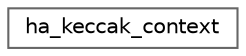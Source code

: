 digraph "Graphical Class Hierarchy"
{
 // LATEX_PDF_SIZE
  bgcolor="transparent";
  edge [fontname=Helvetica,fontsize=10,labelfontname=Helvetica,labelfontsize=10];
  node [fontname=Helvetica,fontsize=10,shape=box,height=0.2,width=0.4];
  rankdir="LR";
  Node0 [id="Node000000",label="ha_keccak_context",height=0.2,width=0.4,color="grey40", fillcolor="white", style="filled",URL="$df/d3f/structha__keccak__context.html",tooltip="Keccak hash state context."];
}
